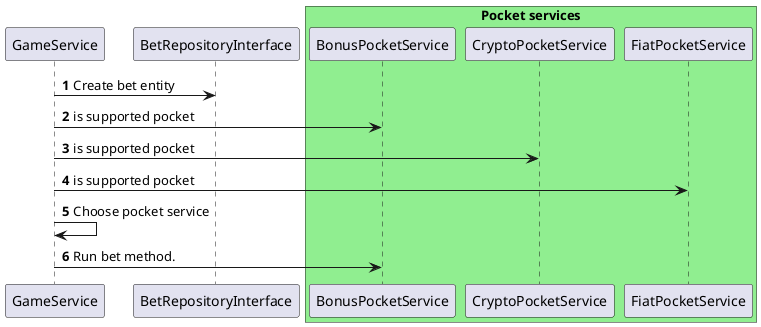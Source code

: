 @startuml
'https://plantuml.com/sequence-diagram

autonumber
participant GameService as gs
participant BetRepositoryInterface
box "Pocket services" #LightGreen
    participant BonusPocketService
    participant CryptoPocketService
    participant FiatPocketService
end box

gs -> BetRepositoryInterface: Create bet entity
gs -> BonusPocketService: is supported pocket
gs -> CryptoPocketService: is supported pocket
gs -> FiatPocketService: is supported pocket
gs -> gs: Choose pocket service
gs -> BonusPocketService: Run bet method.

@enduml